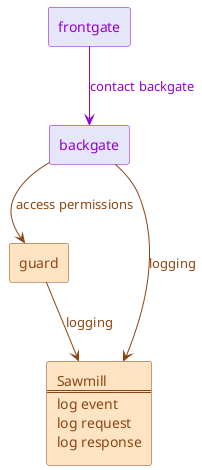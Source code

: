 @startuml
' ********************************************* STYLE **********************************************
<style>
agent {
  BackgroundColor lavender
  LineColor darkviolet
  FontColor darkviolet
}
rectangle {
  BackgroundColor bisque
  LineColor saddlebrown
  FontColor saddlebrown
}
</style>

' ******************************************** OBJECTS *********************************************
agent frontgate
agent backgate
rectangle guard
rectangle sawmill [
  Sawmill
  ====
  log event
  log request
  log response
]

' ******************************************* RELATIONS ********************************************
frontgate --> backgate #darkviolet;text:darkviolet : contact backgate

backgate --> guard #saddlebrown;text:saddlebrown : access permissions

backgate --> sawmill #saddlebrown;text:saddlebrown : logging
guard    --> sawmill #saddlebrown;text:saddlebrown : logging

@enduml
